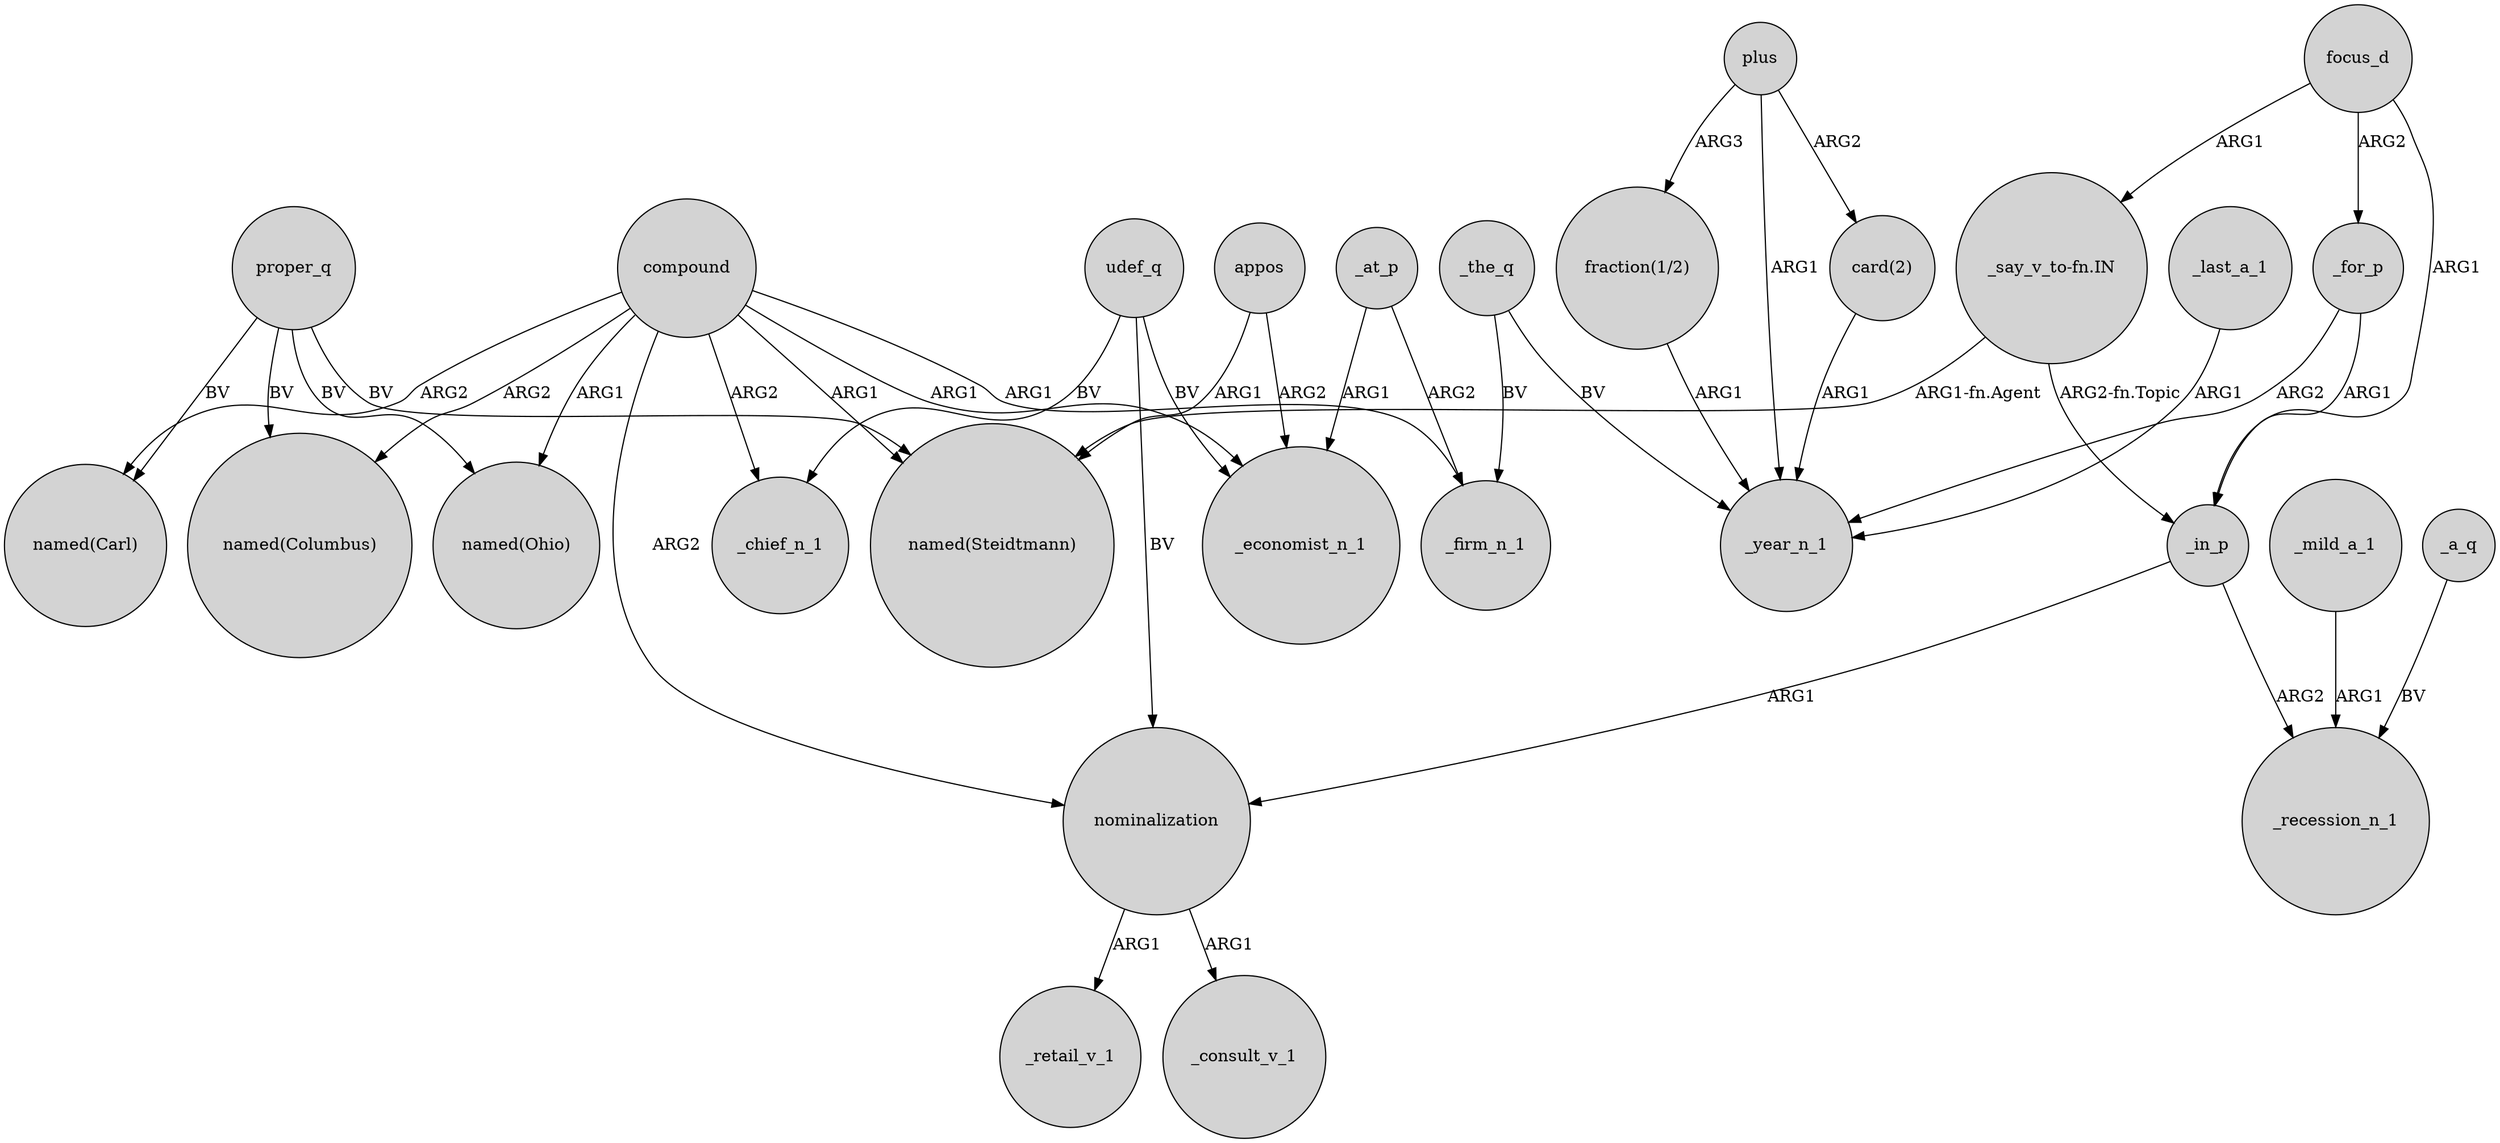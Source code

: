 digraph {
	node [shape=circle style=filled]
	compound -> "named(Ohio)" [label=ARG1]
	"_say_v_to-fn.IN" -> _in_p [label="ARG2-fn.Topic"]
	appos -> "named(Steidtmann)" [label=ARG1]
	plus -> "card(2)" [label=ARG2]
	_for_p -> _year_n_1 [label=ARG2]
	"_say_v_to-fn.IN" -> "named(Steidtmann)" [label="ARG1-fn.Agent"]
	proper_q -> "named(Carl)" [label=BV]
	nominalization -> _retail_v_1 [label=ARG1]
	_in_p -> _recession_n_1 [label=ARG2]
	appos -> _economist_n_1 [label=ARG2]
	proper_q -> "named(Steidtmann)" [label=BV]
	compound -> nominalization [label=ARG2]
	udef_q -> _economist_n_1 [label=BV]
	compound -> "named(Carl)" [label=ARG2]
	proper_q -> "named(Ohio)" [label=BV]
	focus_d -> _for_p [label=ARG2]
	compound -> _chief_n_1 [label=ARG2]
	compound -> _economist_n_1 [label=ARG1]
	compound -> "named(Columbus)" [label=ARG2]
	"card(2)" -> _year_n_1 [label=ARG1]
	udef_q -> _chief_n_1 [label=BV]
	_in_p -> nominalization [label=ARG1]
	compound -> "named(Steidtmann)" [label=ARG1]
	_at_p -> _economist_n_1 [label=ARG1]
	_last_a_1 -> _year_n_1 [label=ARG1]
	compound -> _firm_n_1 [label=ARG1]
	udef_q -> nominalization [label=BV]
	_the_q -> _year_n_1 [label=BV]
	_mild_a_1 -> _recession_n_1 [label=ARG1]
	_a_q -> _recession_n_1 [label=BV]
	plus -> "fraction(1/2)" [label=ARG3]
	_the_q -> _firm_n_1 [label=BV]
	proper_q -> "named(Columbus)" [label=BV]
	focus_d -> _in_p [label=ARG1]
	plus -> _year_n_1 [label=ARG1]
	"fraction(1/2)" -> _year_n_1 [label=ARG1]
	nominalization -> _consult_v_1 [label=ARG1]
	_at_p -> _firm_n_1 [label=ARG2]
	focus_d -> "_say_v_to-fn.IN" [label=ARG1]
	_for_p -> _in_p [label=ARG1]
}
